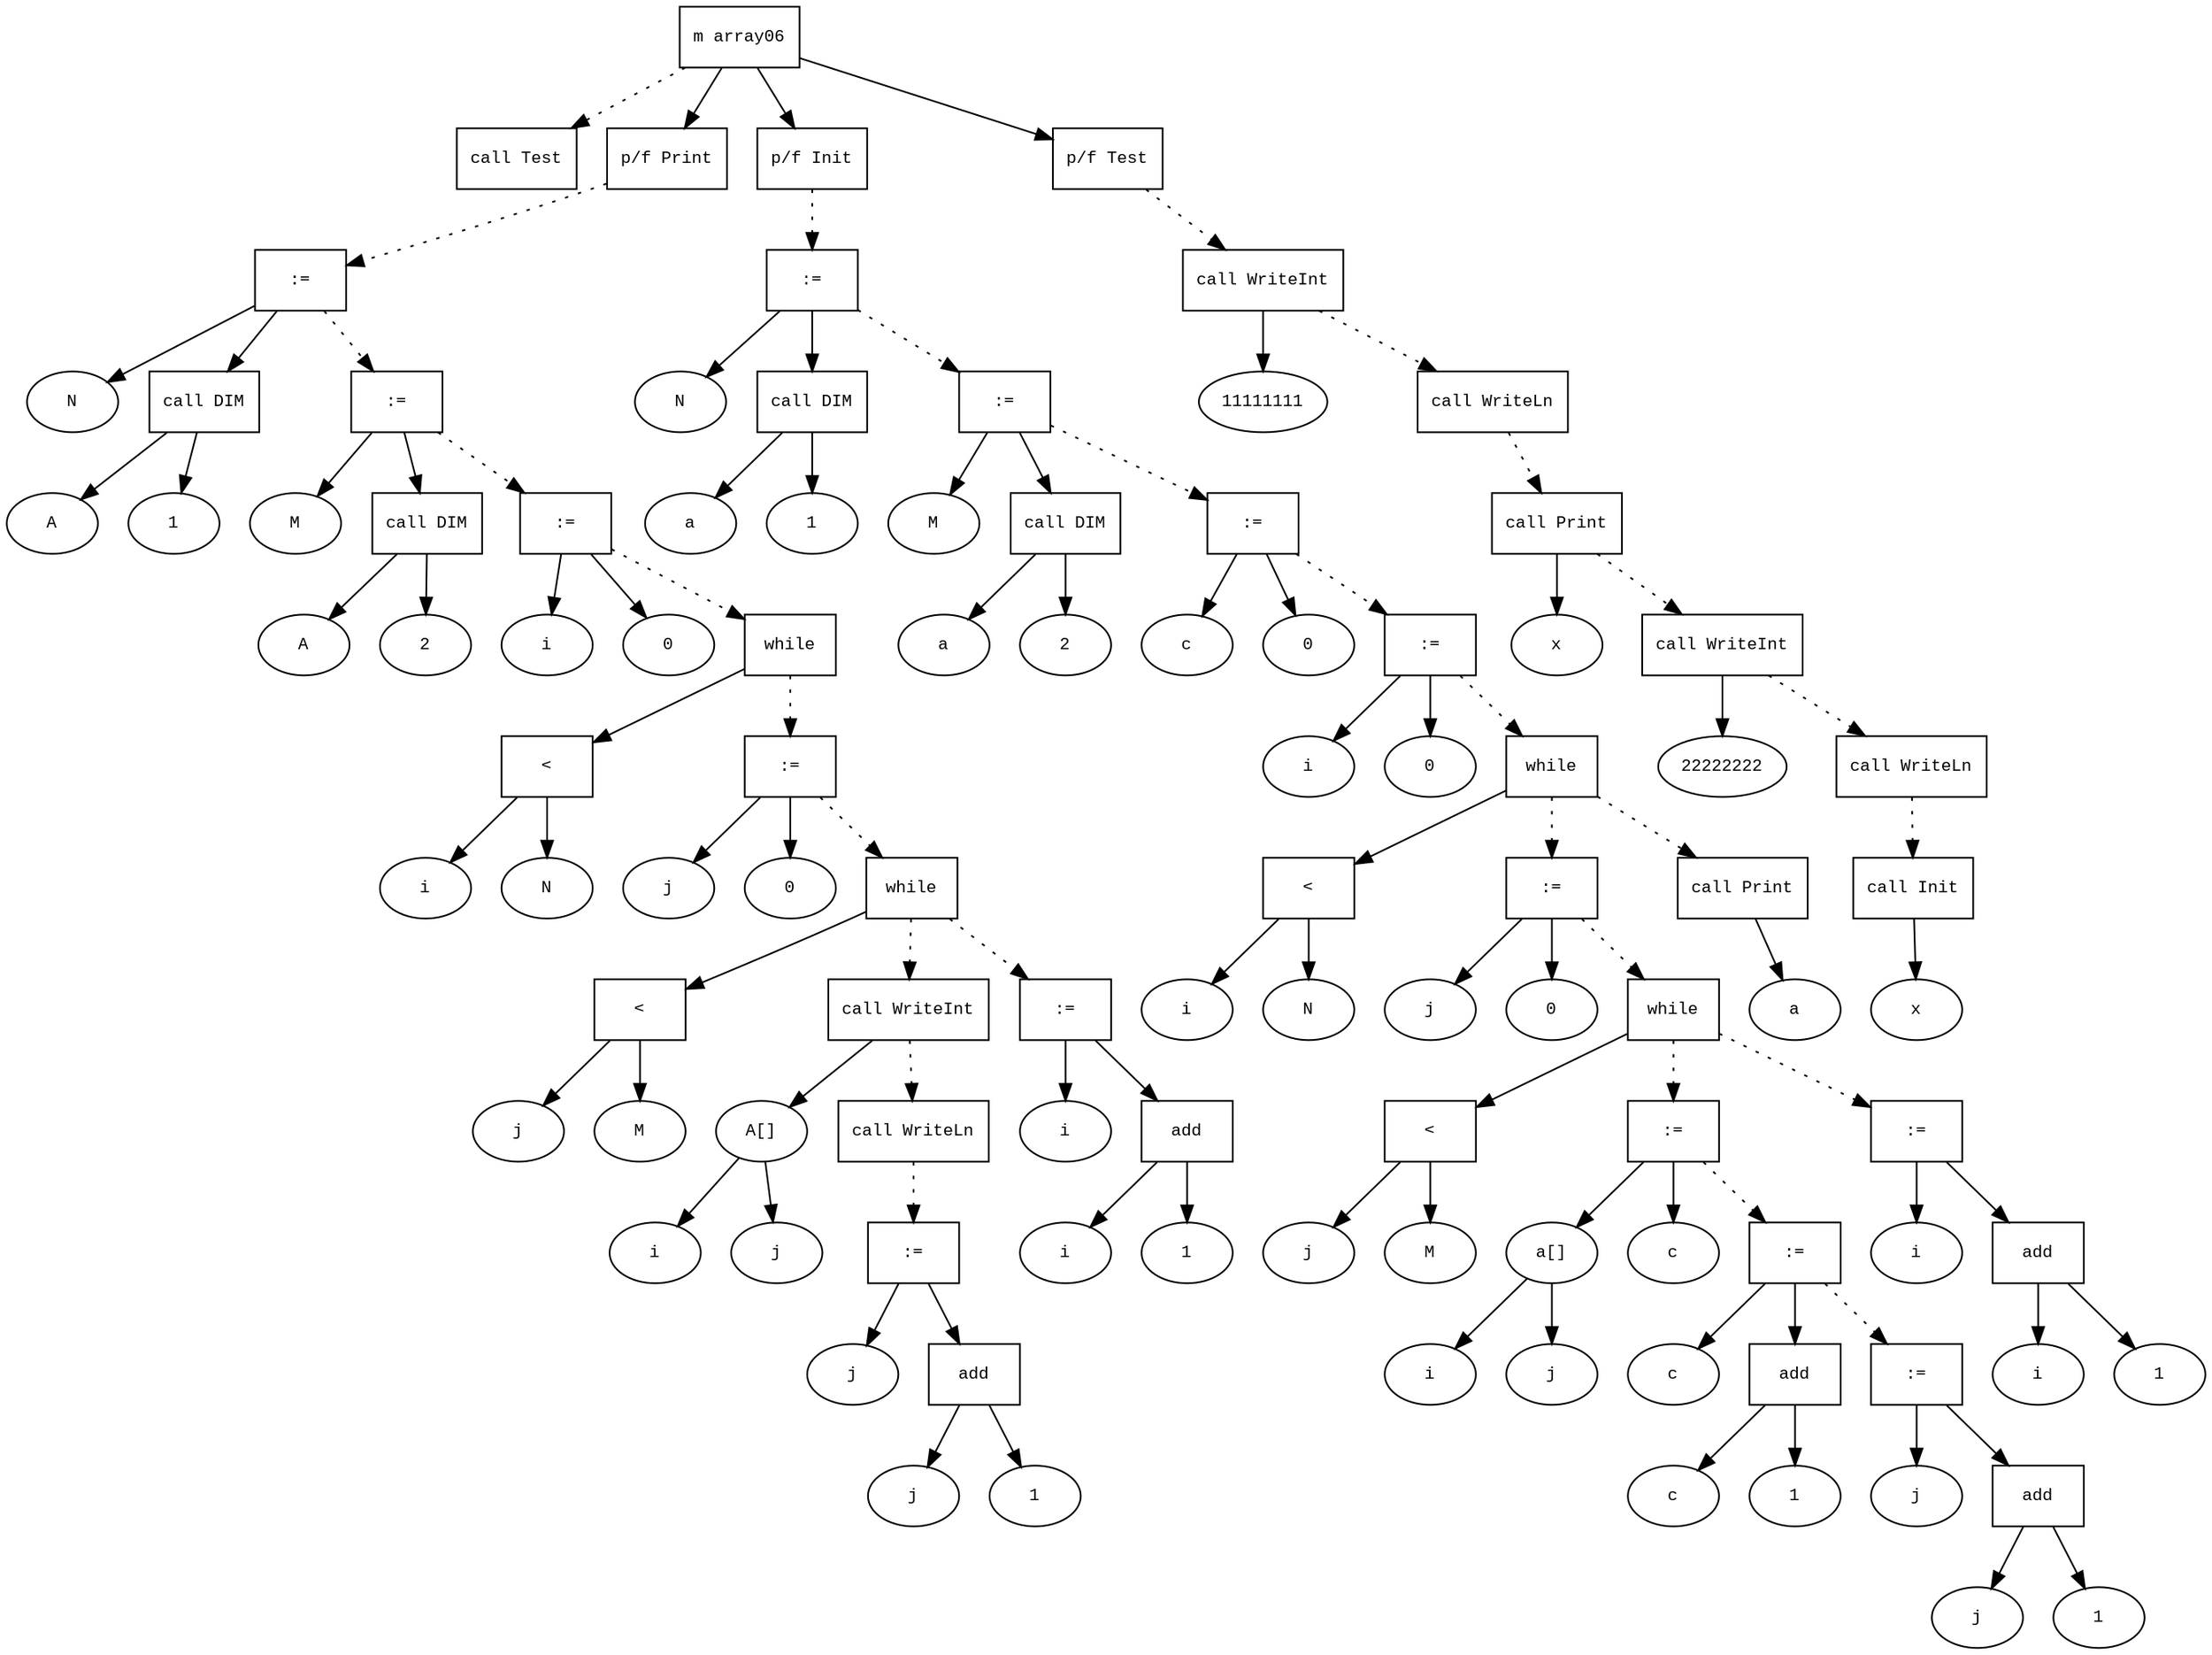 digraph AST {
  graph [fontname="Times New Roman",fontsize=10];
  node  [fontname="Courier New",fontsize=10];
  edge  [fontname="Times New Roman",fontsize=10];

  node0 [label="m array06",shape=box];
  node161 [label="call Test",shape=box];
  node0 -> node161 [style=dotted];
  node1 [label="p/f Print",shape=box];
  node11 [label=":=",shape=box];
  node5 [label="N",shape=ellipse];
  node11->node5;
  node6 [label="call DIM",shape=box];
  node8 [label="A",shape=ellipse];
  node6->node8;
  node9 [label="1",shape=ellipse];
  node6->node9;
  node11->node6;
  node1 -> node11 [style=dotted];
  node19 [label=":=",shape=box];
  node13 [label="M",shape=ellipse];
  node19->node13;
  node14 [label="call DIM",shape=box];
  node16 [label="A",shape=ellipse];
  node14->node16;
  node17 [label="2",shape=ellipse];
  node14->node17;
  node19->node14;
  node11 -> node19 [style=dotted];
  node23 [label=":=",shape=box];
  node21 [label="i",shape=ellipse];
  node23->node21;
  node22 [label="0",shape=ellipse];
  node23->node22;
  node19 -> node23 [style=dotted];
  node62 [label="while",shape=box];
  node28 [label="<",shape=box];
  node25 [label="i",shape=ellipse];
  node28->node25;
  node27 [label="N",shape=ellipse];
  node28->node27;
  node62->node28;
  node32 [label=":=",shape=box];
  node30 [label="j",shape=ellipse];
  node32->node30;
  node31 [label="0",shape=ellipse];
  node32->node31;
  node62 -> node32 [style=dotted];
  node54 [label="while",shape=box];
  node37 [label="<",shape=box];
  node34 [label="j",shape=ellipse];
  node37->node34;
  node36 [label="M",shape=ellipse];
  node37->node36;
  node54->node37;
  node38 [label="call WriteInt",shape=box];
  node39 [label="A[]",shape=ellipse];
  node41 [label="i",shape=ellipse];
  node39-> node41;
  node43 [label="j",shape=ellipse];
  node39-> node43;
  node38->node39;
  node54 -> node38 [style=dotted];
  node45 [label="call WriteLn",shape=box];
  node38 -> node45 [style=dotted];
  node53 [label=":=",shape=box];
  node48 [label="j",shape=ellipse];
  node53->node48;
  node52 [label="add",shape=box];
  node50 [label="j",shape=ellipse];
  node52->node50;
  node51 [label="1",shape=ellipse];
  node52->node51;
  node53->node52;
  node45 -> node53 [style=dotted];
  node32 -> node54 [style=dotted];
  node61 [label=":=",shape=box];
  node56 [label="i",shape=ellipse];
  node61->node56;
  node60 [label="add",shape=box];
  node58 [label="i",shape=ellipse];
  node60->node58;
  node59 [label="1",shape=ellipse];
  node60->node59;
  node61->node60;
  node54 -> node61 [style=dotted];
  node23 -> node62 [style=dotted];
  node0 -> node1;
  node63 [label="p/f Init",shape=box];
  node73 [label=":=",shape=box];
  node67 [label="N",shape=ellipse];
  node73->node67;
  node68 [label="call DIM",shape=box];
  node70 [label="a",shape=ellipse];
  node68->node70;
  node71 [label="1",shape=ellipse];
  node68->node71;
  node73->node68;
  node63 -> node73 [style=dotted];
  node81 [label=":=",shape=box];
  node75 [label="M",shape=ellipse];
  node81->node75;
  node76 [label="call DIM",shape=box];
  node78 [label="a",shape=ellipse];
  node76->node78;
  node79 [label="2",shape=ellipse];
  node76->node79;
  node81->node76;
  node73 -> node81 [style=dotted];
  node85 [label=":=",shape=box];
  node83 [label="c",shape=ellipse];
  node85->node83;
  node84 [label="0",shape=ellipse];
  node85->node84;
  node81 -> node85 [style=dotted];
  node89 [label=":=",shape=box];
  node87 [label="i",shape=ellipse];
  node89->node87;
  node88 [label="0",shape=ellipse];
  node89->node88;
  node85 -> node89 [style=dotted];
  node134 [label="while",shape=box];
  node94 [label="<",shape=box];
  node91 [label="i",shape=ellipse];
  node94->node91;
  node93 [label="N",shape=ellipse];
  node94->node93;
  node134->node94;
  node98 [label=":=",shape=box];
  node96 [label="j",shape=ellipse];
  node98->node96;
  node97 [label="0",shape=ellipse];
  node98->node97;
  node134 -> node98 [style=dotted];
  node126 [label="while",shape=box];
  node103 [label="<",shape=box];
  node100 [label="j",shape=ellipse];
  node103->node100;
  node102 [label="M",shape=ellipse];
  node103->node102;
  node126->node103;
  node111 [label=":=",shape=box];
  node104 [label="a[]",shape=ellipse];
  node106 [label="i",shape=ellipse];
  node104-> node106;
  node108 [label="j",shape=ellipse];
  node104-> node108;
  node111->node104;
  node110 [label="c",shape=ellipse];
  node111->node110;
  node126 -> node111 [style=dotted];
  node118 [label=":=",shape=box];
  node113 [label="c",shape=ellipse];
  node118->node113;
  node117 [label="add",shape=box];
  node115 [label="c",shape=ellipse];
  node117->node115;
  node116 [label="1",shape=ellipse];
  node117->node116;
  node118->node117;
  node111 -> node118 [style=dotted];
  node125 [label=":=",shape=box];
  node120 [label="j",shape=ellipse];
  node125->node120;
  node124 [label="add",shape=box];
  node122 [label="j",shape=ellipse];
  node124->node122;
  node123 [label="1",shape=ellipse];
  node124->node123;
  node125->node124;
  node118 -> node125 [style=dotted];
  node98 -> node126 [style=dotted];
  node133 [label=":=",shape=box];
  node128 [label="i",shape=ellipse];
  node133->node128;
  node132 [label="add",shape=box];
  node130 [label="i",shape=ellipse];
  node132->node130;
  node131 [label="1",shape=ellipse];
  node132->node131;
  node133->node132;
  node126 -> node133 [style=dotted];
  node89 -> node134 [style=dotted];
  node135 [label="call Print",shape=box];
  node137 [label="a",shape=ellipse];
  node135->node137;
  node134 -> node135 [style=dotted];
  node0 -> node63;
  node139 [label="p/f Test",shape=box];
  node143 [label="call WriteInt",shape=box];
  node144 [label="11111111",shape=ellipse];
  node143->node144;
  node139 -> node143 [style=dotted];
  node146 [label="call WriteLn",shape=box];
  node143 -> node146 [style=dotted];
  node148 [label="call Print",shape=box];
  node150 [label="x",shape=ellipse];
  node148->node150;
  node146 -> node148 [style=dotted];
  node152 [label="call WriteInt",shape=box];
  node153 [label="22222222",shape=ellipse];
  node152->node153;
  node148 -> node152 [style=dotted];
  node155 [label="call WriteLn",shape=box];
  node152 -> node155 [style=dotted];
  node157 [label="call Init",shape=box];
  node159 [label="x",shape=ellipse];
  node157->node159;
  node155 -> node157 [style=dotted];
  node0 -> node139;
}
